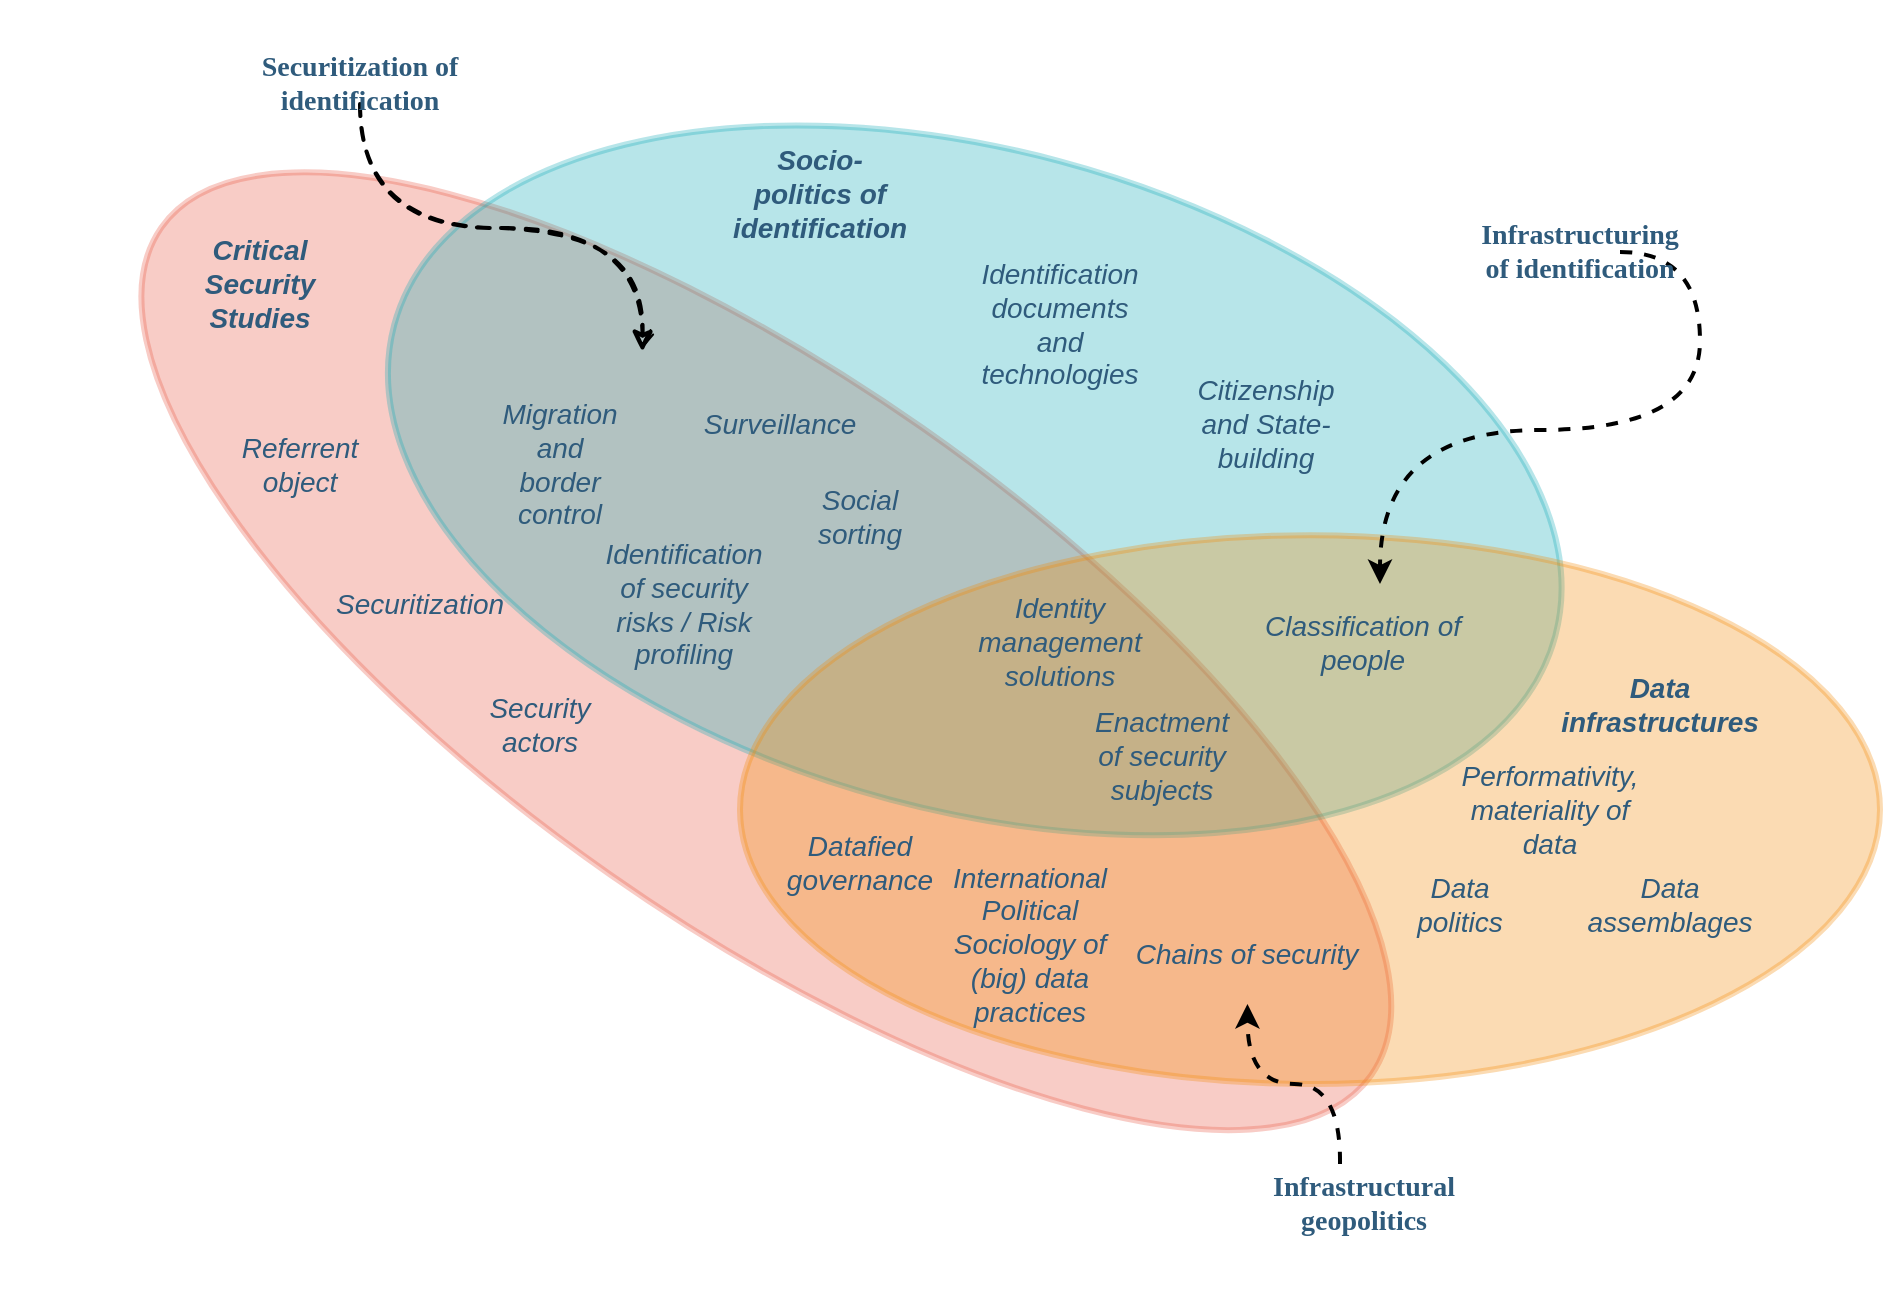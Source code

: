 <mxfile version="15.8.4" type="device"><diagram id="3228e29e-7158-1315-38df-8450db1d8a1d" name="Page-1"><mxGraphModel dx="2101" dy="1485" grid="1" gridSize="10" guides="1" tooltips="1" connect="1" arrows="1" fold="1" page="1" pageScale="1" pageWidth="1169" pageHeight="827" background="none" math="0" shadow="0"><root><mxCell id="0"/><mxCell id="1" parent="0"/><mxCell id="21565" value="" style="ellipse;whiteSpace=wrap;html=1;rounded=1;shadow=0;labelBackgroundColor=none;strokeColor=#e85642;strokeWidth=3;fillColor=#e85642;fontFamily=Helvetica;fontSize=14;fontColor=#2F5B7C;align=center;opacity=30;rotation=-145;" parent="1" vertex="1"><mxGeometry x="-196.14" y="17.4" width="738.61" height="272.47" as="geometry"/></mxCell><mxCell id="21566" value="" style="ellipse;whiteSpace=wrap;html=1;rounded=1;shadow=0;labelBackgroundColor=none;strokeColor=#12aab5;strokeWidth=3;fillColor=#12aab5;fontFamily=Helvetica;fontSize=14;fontColor=#2F5B7C;align=center;opacity=30;rotation=-75;direction=south;sketch=0;" parent="1" vertex="1"><mxGeometry x="112.24" y="-232.32" width="330.29" height="601.01" as="geometry"/></mxCell><mxCell id="21568" value="" style="ellipse;whiteSpace=wrap;html=1;rounded=1;shadow=0;labelBackgroundColor=none;strokeColor=#F08705;strokeWidth=3;fillColor=#F08705;fontFamily=Helvetica;fontSize=14;fontColor=#2F5B7C;align=center;opacity=30;rotation=0;" parent="1" vertex="1"><mxGeometry x="160" y="95.6" width="570" height="274.4" as="geometry"/></mxCell><mxCell id="21570" value="Critical Security Studies" style="text;html=1;strokeColor=none;fillColor=none;align=center;verticalAlign=middle;whiteSpace=wrap;rounded=0;shadow=0;labelBackgroundColor=none;fontFamily=Helvetica;fontSize=14;fontColor=#2F5B7C;fontStyle=3" parent="1" vertex="1"><mxGeometry x="-100" y="-40" width="40" height="20" as="geometry"/></mxCell><mxCell id="21571" value="Data infrastructures" style="text;html=1;strokeColor=none;fillColor=none;align=center;verticalAlign=middle;whiteSpace=wrap;rounded=0;shadow=0;labelBackgroundColor=none;fontFamily=Helvetica;fontSize=14;fontColor=#2F5B7C;fontStyle=3" parent="1" vertex="1"><mxGeometry x="600" y="170" width="40" height="20" as="geometry"/></mxCell><mxCell id="21572" value="Classification of people" style="text;html=1;strokeColor=none;fillColor=none;align=center;verticalAlign=middle;whiteSpace=wrap;rounded=0;shadow=0;labelBackgroundColor=none;fontFamily=Helvetica;fontSize=14;fontColor=#2F5B7C;fontStyle=2" parent="1" vertex="1"><mxGeometry x="418" y="120" width="107.47" height="58.2" as="geometry"/></mxCell><mxCell id="21575" value="Securitization" style="text;html=1;strokeColor=none;fillColor=none;align=center;verticalAlign=middle;whiteSpace=wrap;rounded=0;shadow=0;labelBackgroundColor=none;fontFamily=Helvetica;fontSize=14;fontColor=#2F5B7C;fontStyle=2" parent="1" vertex="1"><mxGeometry x="-20" y="120" width="40" height="20" as="geometry"/></mxCell><mxCell id="21576" value="Referrent object" style="text;html=1;strokeColor=none;fillColor=none;align=center;verticalAlign=middle;whiteSpace=wrap;rounded=0;shadow=0;labelBackgroundColor=none;fontFamily=Helvetica;fontSize=14;fontColor=#2F5B7C;fontStyle=2" parent="1" vertex="1"><mxGeometry x="-80" y="50" width="40" height="20" as="geometry"/></mxCell><mxCell id="21577" value="Identity management solutions" style="text;html=1;strokeColor=none;fillColor=none;align=center;verticalAlign=middle;whiteSpace=wrap;rounded=0;shadow=0;labelBackgroundColor=none;fontFamily=Helvetica;fontSize=14;fontColor=#2F5B7C;fontStyle=2" parent="1" vertex="1"><mxGeometry x="300" y="124.1" width="40" height="50" as="geometry"/></mxCell><mxCell id="21580" value="Surveillance" style="text;html=1;strokeColor=none;fillColor=none;align=center;verticalAlign=middle;whiteSpace=wrap;rounded=0;shadow=0;labelBackgroundColor=none;fontFamily=Helvetica;fontSize=14;fontColor=#2F5B7C;fontStyle=2" parent="1" vertex="1"><mxGeometry x="160" y="30" width="40" height="20" as="geometry"/></mxCell><mxCell id="21583" value="Migration and border control" style="text;html=1;strokeColor=none;fillColor=none;align=center;verticalAlign=middle;whiteSpace=wrap;rounded=0;shadow=0;labelBackgroundColor=none;fontFamily=Helvetica;fontSize=14;fontColor=#2F5B7C;fontStyle=2" parent="1" vertex="1"><mxGeometry x="50" y="50" width="40" height="20" as="geometry"/></mxCell><mxCell id="21585" value="&lt;b&gt;Socio-politics of identification&lt;/b&gt;" style="text;html=1;strokeColor=none;fillColor=none;align=center;verticalAlign=middle;whiteSpace=wrap;rounded=0;shadow=0;labelBackgroundColor=none;fontFamily=Helvetica;fontSize=14;fontColor=#2F5B7C;fontStyle=2" parent="1" vertex="1"><mxGeometry x="180" y="-81" width="40" height="11" as="geometry"/></mxCell><mxCell id="21587" value="Security actors" style="text;html=1;strokeColor=none;fillColor=none;align=center;verticalAlign=middle;whiteSpace=wrap;rounded=0;shadow=0;labelBackgroundColor=none;fontFamily=Helvetica;fontSize=14;fontColor=#2F5B7C;fontStyle=2" parent="1" vertex="1"><mxGeometry x="40.0" y="180" width="40" height="20" as="geometry"/></mxCell><mxCell id="21588" value="Identification of security risks / Risk profiling" style="text;html=1;strokeColor=none;fillColor=none;align=center;verticalAlign=middle;whiteSpace=wrap;rounded=0;shadow=0;labelBackgroundColor=none;fontFamily=Helvetica;fontSize=14;fontColor=#2F5B7C;fontStyle=2" parent="1" vertex="1"><mxGeometry x="112.24" y="120" width="40" height="20" as="geometry"/></mxCell><mxCell id="jBFueO7oE3C_Vcd1rnh3-21599" value="International Political Sociology of (big) data practices" style="text;html=1;strokeColor=none;fillColor=none;align=center;verticalAlign=middle;whiteSpace=wrap;rounded=0;shadow=0;labelBackgroundColor=none;fontFamily=Helvetica;fontSize=14;fontColor=#2F5B7C;fontStyle=2" parent="1" vertex="1"><mxGeometry x="270" y="289.87" width="70" height="20" as="geometry"/></mxCell><mxCell id="jBFueO7oE3C_Vcd1rnh3-21601" value="Datafied governance" style="text;html=1;strokeColor=none;fillColor=none;align=center;verticalAlign=middle;whiteSpace=wrap;rounded=0;shadow=0;labelBackgroundColor=none;fontFamily=Helvetica;fontSize=14;fontColor=#2F5B7C;fontStyle=2" parent="1" vertex="1"><mxGeometry x="200.0" y="249" width="40" height="20" as="geometry"/></mxCell><mxCell id="gXpuCWkf5DFeQbwIUqTO-21588" value="" style="edgeStyle=orthogonalEdgeStyle;rounded=0;orthogonalLoop=1;jettySize=auto;html=1;" parent="1" edge="1"><mxGeometry relative="1" as="geometry"><mxPoint x="200" y="390" as="sourcePoint"/></mxGeometry></mxCell><mxCell id="36DVbxNaM6O-5b8oMxUW-21590" value="Performativity, materiality of data" style="text;html=1;strokeColor=none;fillColor=none;align=center;verticalAlign=middle;whiteSpace=wrap;rounded=0;shadow=0;labelBackgroundColor=none;fontFamily=Helvetica;fontSize=14;fontColor=#2F5B7C;fontStyle=2" parent="1" vertex="1"><mxGeometry x="545" y="222.8" width="40" height="20" as="geometry"/></mxCell><mxCell id="36DVbxNaM6O-5b8oMxUW-21593" value="Data politics" style="text;html=1;strokeColor=none;fillColor=none;align=center;verticalAlign=middle;whiteSpace=wrap;rounded=0;shadow=0;labelBackgroundColor=none;fontFamily=Helvetica;fontSize=14;fontColor=#2F5B7C;fontStyle=2" parent="1" vertex="1"><mxGeometry x="500" y="269.87" width="40" height="20" as="geometry"/></mxCell><mxCell id="36DVbxNaM6O-5b8oMxUW-21594" value="Enactment of security subjects" style="text;html=1;strokeColor=none;fillColor=none;align=center;verticalAlign=middle;whiteSpace=wrap;rounded=0;shadow=0;labelBackgroundColor=none;fontFamily=Helvetica;fontSize=14;fontColor=#2F5B7C;fontStyle=2" parent="1" vertex="1"><mxGeometry x="351" y="196" width="40" height="20" as="geometry"/></mxCell><mxCell id="36DVbxNaM6O-5b8oMxUW-21595" value="Identification documents and technologies" style="text;html=1;strokeColor=none;fillColor=none;align=center;verticalAlign=middle;whiteSpace=wrap;rounded=0;shadow=0;labelBackgroundColor=none;fontFamily=Helvetica;fontSize=14;fontColor=#2F5B7C;fontStyle=2" parent="1" vertex="1"><mxGeometry x="300" y="-20" width="40" height="20" as="geometry"/></mxCell><mxCell id="36DVbxNaM6O-5b8oMxUW-21599" value="Citizenship and State-building" style="text;html=1;strokeColor=none;fillColor=none;align=center;verticalAlign=middle;whiteSpace=wrap;rounded=0;shadow=0;labelBackgroundColor=none;fontFamily=Helvetica;fontSize=14;fontColor=#2F5B7C;fontStyle=2" parent="1" vertex="1"><mxGeometry x="402.53" y="30" width="40" height="20" as="geometry"/></mxCell><mxCell id="EftNQhK5g2SM9v1oohqx-21591" style="edgeStyle=orthogonalEdgeStyle;orthogonalLoop=1;jettySize=auto;html=1;dashed=1;strokeWidth=2;curved=1;sketch=1;exitX=0.5;exitY=1;exitDx=0;exitDy=0;entryX=0.25;entryY=0;entryDx=0;entryDy=0;shadow=0;" parent="1" source="EftNQhK5g2SM9v1oohqx-21588" edge="1"><mxGeometry relative="1" as="geometry"><mxPoint x="-30" y="-140" as="sourcePoint"/><mxPoint x="111.21" y="4" as="targetPoint"/></mxGeometry></mxCell><mxCell id="EftNQhK5g2SM9v1oohqx-21588" value="Securitization of identification" style="text;html=1;strokeColor=none;fillColor=none;align=center;verticalAlign=middle;whiteSpace=wrap;rounded=0;shadow=0;labelBackgroundColor=none;fontFamily=Futura;fontSize=14;fontColor=#2F5B7C;fontStyle=1" parent="1" vertex="1"><mxGeometry x="-100" y="-140" width="140" height="20" as="geometry"/></mxCell><mxCell id="gXpuCWkf5DFeQbwIUqTO-21592" style="edgeStyle=orthogonalEdgeStyle;curved=1;orthogonalLoop=1;jettySize=auto;html=1;dashed=1;fontFamily=Futura;strokeWidth=2;" parent="1" source="EftNQhK5g2SM9v1oohqx-21589" target="21572" edge="1"><mxGeometry relative="1" as="geometry"><Array as="points"><mxPoint x="640" y="43"/><mxPoint x="480" y="43"/></Array></mxGeometry></mxCell><mxCell id="EftNQhK5g2SM9v1oohqx-21589" value="Infrastructuring of identification" style="text;html=1;strokeColor=none;fillColor=none;align=center;verticalAlign=middle;whiteSpace=wrap;rounded=0;shadow=0;labelBackgroundColor=none;fontFamily=Futura;fontSize=14;fontColor=#2F5B7C;fontStyle=1;sketch=1;" parent="1" vertex="1"><mxGeometry x="560" y="-56" width="40" height="20" as="geometry"/></mxCell><mxCell id="EftNQhK5g2SM9v1oohqx-21594" style="edgeStyle=orthogonalEdgeStyle;orthogonalLoop=1;jettySize=auto;html=1;strokeWidth=2;dashed=1;curved=1;entryX=0.5;entryY=1;entryDx=0;entryDy=0;" parent="1" target="gXpuCWkf5DFeQbwIUqTO-21595" edge="1"><mxGeometry relative="1" as="geometry"><mxPoint x="460" y="410" as="sourcePoint"/><mxPoint x="324" y="315.55" as="targetPoint"/></mxGeometry></mxCell><mxCell id="EftNQhK5g2SM9v1oohqx-21593" value="Infrastructural geopolitics" style="text;html=1;strokeColor=none;fillColor=none;align=center;verticalAlign=middle;whiteSpace=wrap;rounded=0;shadow=0;labelBackgroundColor=none;fontFamily=Futura;fontSize=14;fontColor=#2F5B7C;fontStyle=1" parent="1" vertex="1"><mxGeometry x="451.73" y="420" width="40" height="20" as="geometry"/></mxCell><mxCell id="gXpuCWkf5DFeQbwIUqTO-21594" value="Data assemblages" style="text;html=1;strokeColor=none;fillColor=none;align=center;verticalAlign=middle;whiteSpace=wrap;rounded=0;shadow=0;labelBackgroundColor=none;fontFamily=Helvetica;fontSize=14;fontColor=#2F5B7C;fontStyle=2" parent="1" vertex="1"><mxGeometry x="605" y="269.87" width="40" height="20" as="geometry"/></mxCell><mxCell id="gXpuCWkf5DFeQbwIUqTO-21595" value="Chains of security" style="text;html=1;strokeColor=none;fillColor=none;align=center;verticalAlign=middle;whiteSpace=wrap;rounded=0;shadow=0;labelBackgroundColor=none;fontFamily=Helvetica;fontSize=14;fontColor=#2F5B7C;fontStyle=2" parent="1" vertex="1"><mxGeometry x="347.47" y="280" width="132.53" height="50" as="geometry"/></mxCell><mxCell id="gXpuCWkf5DFeQbwIUqTO-21596" value="Social sorting" style="text;html=1;strokeColor=none;fillColor=none;align=center;verticalAlign=middle;whiteSpace=wrap;rounded=0;shadow=0;labelBackgroundColor=none;fontFamily=Helvetica;fontSize=14;fontColor=#2F5B7C;fontStyle=2" parent="1" vertex="1"><mxGeometry x="200" y="75.6" width="40" height="20" as="geometry"/></mxCell></root></mxGraphModel></diagram></mxfile>